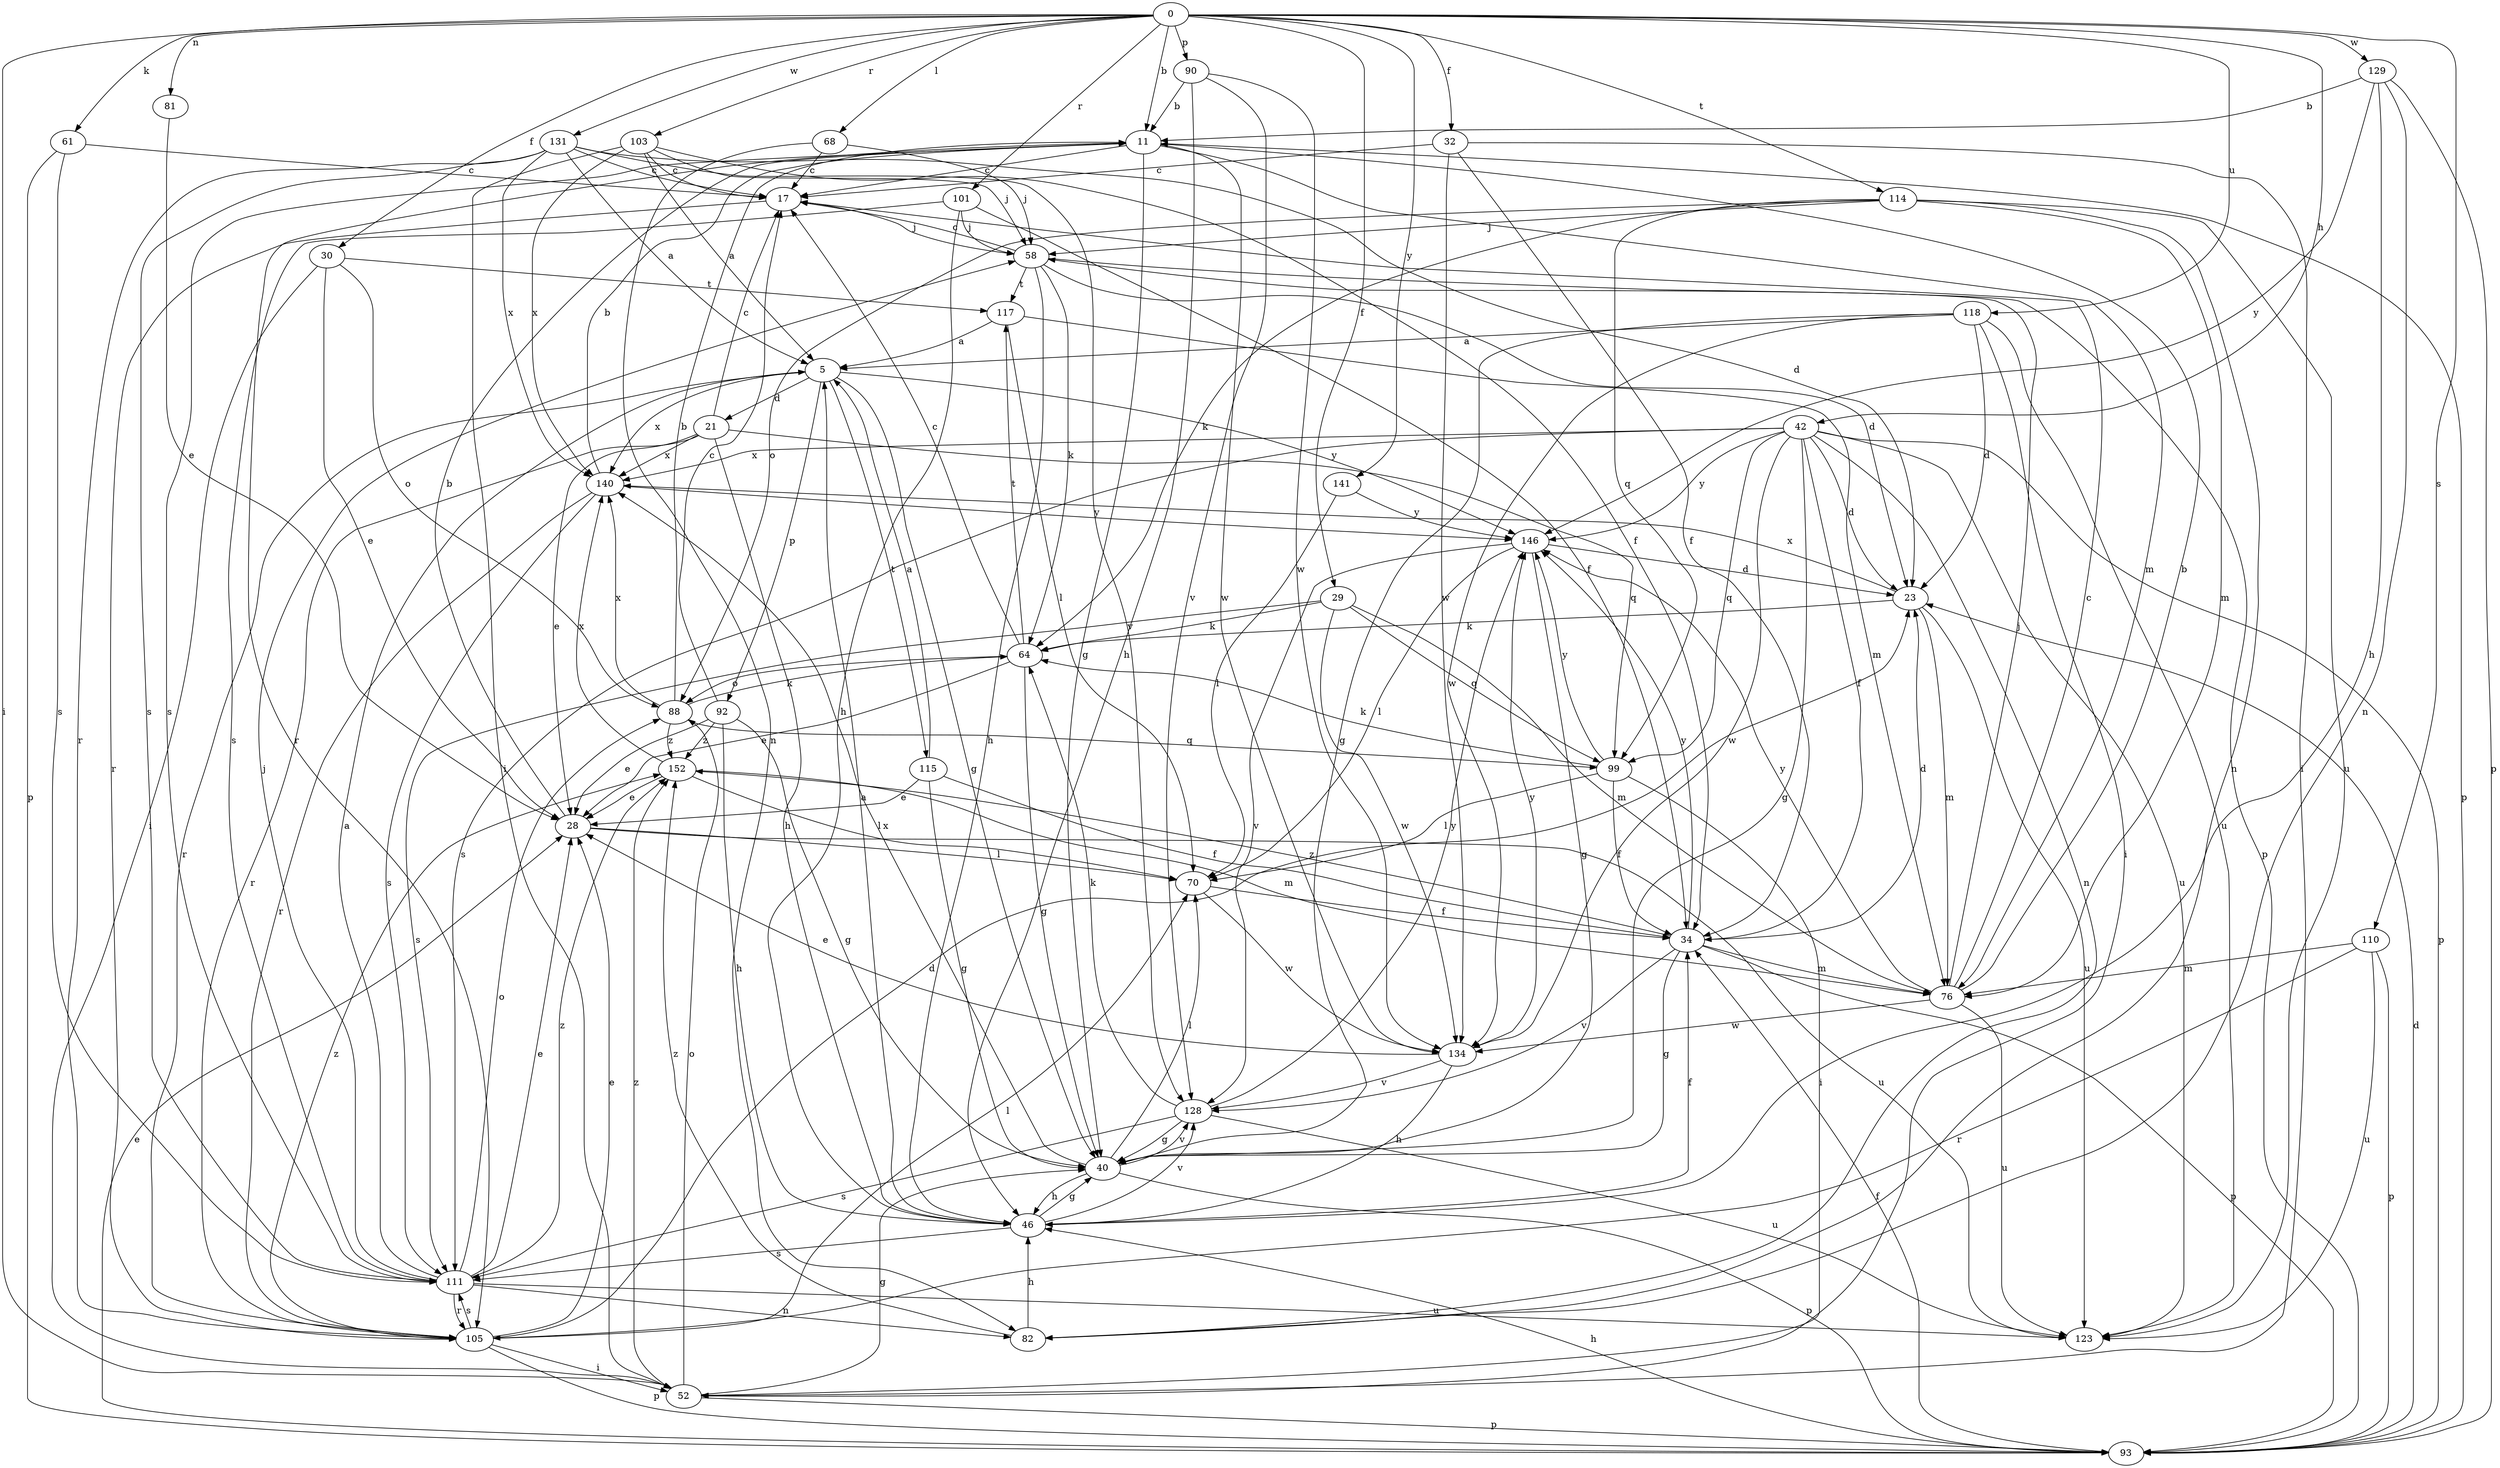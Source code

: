 strict digraph  {
0;
5;
11;
17;
21;
23;
28;
29;
30;
32;
34;
40;
42;
46;
52;
58;
61;
64;
68;
70;
76;
81;
82;
88;
90;
92;
93;
99;
101;
103;
105;
110;
111;
114;
115;
117;
118;
123;
128;
129;
131;
134;
140;
141;
146;
152;
0 -> 11  [label=b];
0 -> 29  [label=f];
0 -> 30  [label=f];
0 -> 32  [label=f];
0 -> 42  [label=h];
0 -> 52  [label=i];
0 -> 61  [label=k];
0 -> 68  [label=l];
0 -> 81  [label=n];
0 -> 90  [label=p];
0 -> 101  [label=r];
0 -> 103  [label=r];
0 -> 110  [label=s];
0 -> 114  [label=t];
0 -> 118  [label=u];
0 -> 129  [label=w];
0 -> 131  [label=w];
0 -> 141  [label=y];
5 -> 21  [label=d];
5 -> 40  [label=g];
5 -> 92  [label=p];
5 -> 105  [label=r];
5 -> 115  [label=t];
5 -> 140  [label=x];
5 -> 146  [label=y];
11 -> 17  [label=c];
11 -> 40  [label=g];
11 -> 76  [label=m];
11 -> 93  [label=p];
11 -> 105  [label=r];
11 -> 111  [label=s];
11 -> 134  [label=w];
17 -> 58  [label=j];
17 -> 105  [label=r];
21 -> 17  [label=c];
21 -> 28  [label=e];
21 -> 46  [label=h];
21 -> 99  [label=q];
21 -> 105  [label=r];
21 -> 140  [label=x];
23 -> 64  [label=k];
23 -> 76  [label=m];
23 -> 123  [label=u];
23 -> 140  [label=x];
28 -> 11  [label=b];
28 -> 70  [label=l];
28 -> 123  [label=u];
29 -> 64  [label=k];
29 -> 76  [label=m];
29 -> 99  [label=q];
29 -> 111  [label=s];
29 -> 134  [label=w];
30 -> 28  [label=e];
30 -> 52  [label=i];
30 -> 88  [label=o];
30 -> 117  [label=t];
32 -> 17  [label=c];
32 -> 34  [label=f];
32 -> 52  [label=i];
32 -> 134  [label=w];
34 -> 23  [label=d];
34 -> 40  [label=g];
34 -> 76  [label=m];
34 -> 93  [label=p];
34 -> 128  [label=v];
34 -> 146  [label=y];
34 -> 152  [label=z];
40 -> 46  [label=h];
40 -> 70  [label=l];
40 -> 93  [label=p];
40 -> 128  [label=v];
40 -> 140  [label=x];
42 -> 23  [label=d];
42 -> 34  [label=f];
42 -> 40  [label=g];
42 -> 82  [label=n];
42 -> 93  [label=p];
42 -> 99  [label=q];
42 -> 111  [label=s];
42 -> 123  [label=u];
42 -> 134  [label=w];
42 -> 140  [label=x];
42 -> 146  [label=y];
46 -> 5  [label=a];
46 -> 34  [label=f];
46 -> 40  [label=g];
46 -> 111  [label=s];
46 -> 128  [label=v];
52 -> 40  [label=g];
52 -> 88  [label=o];
52 -> 93  [label=p];
52 -> 152  [label=z];
58 -> 17  [label=c];
58 -> 23  [label=d];
58 -> 46  [label=h];
58 -> 64  [label=k];
58 -> 93  [label=p];
58 -> 117  [label=t];
61 -> 17  [label=c];
61 -> 93  [label=p];
61 -> 111  [label=s];
64 -> 17  [label=c];
64 -> 28  [label=e];
64 -> 40  [label=g];
64 -> 88  [label=o];
64 -> 117  [label=t];
68 -> 17  [label=c];
68 -> 58  [label=j];
68 -> 82  [label=n];
70 -> 34  [label=f];
70 -> 134  [label=w];
76 -> 11  [label=b];
76 -> 17  [label=c];
76 -> 58  [label=j];
76 -> 123  [label=u];
76 -> 134  [label=w];
76 -> 146  [label=y];
81 -> 28  [label=e];
82 -> 46  [label=h];
82 -> 152  [label=z];
88 -> 11  [label=b];
88 -> 64  [label=k];
88 -> 99  [label=q];
88 -> 140  [label=x];
88 -> 152  [label=z];
90 -> 11  [label=b];
90 -> 46  [label=h];
90 -> 128  [label=v];
90 -> 134  [label=w];
92 -> 17  [label=c];
92 -> 28  [label=e];
92 -> 40  [label=g];
92 -> 46  [label=h];
92 -> 152  [label=z];
93 -> 23  [label=d];
93 -> 28  [label=e];
93 -> 34  [label=f];
93 -> 46  [label=h];
99 -> 34  [label=f];
99 -> 52  [label=i];
99 -> 64  [label=k];
99 -> 70  [label=l];
99 -> 146  [label=y];
101 -> 34  [label=f];
101 -> 46  [label=h];
101 -> 58  [label=j];
101 -> 111  [label=s];
103 -> 5  [label=a];
103 -> 17  [label=c];
103 -> 34  [label=f];
103 -> 52  [label=i];
103 -> 58  [label=j];
103 -> 140  [label=x];
105 -> 23  [label=d];
105 -> 28  [label=e];
105 -> 52  [label=i];
105 -> 70  [label=l];
105 -> 93  [label=p];
105 -> 111  [label=s];
105 -> 152  [label=z];
110 -> 76  [label=m];
110 -> 93  [label=p];
110 -> 105  [label=r];
110 -> 123  [label=u];
111 -> 5  [label=a];
111 -> 28  [label=e];
111 -> 58  [label=j];
111 -> 82  [label=n];
111 -> 88  [label=o];
111 -> 105  [label=r];
111 -> 123  [label=u];
111 -> 152  [label=z];
114 -> 58  [label=j];
114 -> 64  [label=k];
114 -> 76  [label=m];
114 -> 82  [label=n];
114 -> 88  [label=o];
114 -> 99  [label=q];
114 -> 123  [label=u];
115 -> 5  [label=a];
115 -> 28  [label=e];
115 -> 34  [label=f];
115 -> 40  [label=g];
117 -> 5  [label=a];
117 -> 70  [label=l];
117 -> 76  [label=m];
118 -> 5  [label=a];
118 -> 23  [label=d];
118 -> 40  [label=g];
118 -> 52  [label=i];
118 -> 123  [label=u];
118 -> 134  [label=w];
128 -> 40  [label=g];
128 -> 64  [label=k];
128 -> 111  [label=s];
128 -> 123  [label=u];
128 -> 146  [label=y];
129 -> 11  [label=b];
129 -> 46  [label=h];
129 -> 82  [label=n];
129 -> 93  [label=p];
129 -> 146  [label=y];
131 -> 5  [label=a];
131 -> 17  [label=c];
131 -> 23  [label=d];
131 -> 105  [label=r];
131 -> 111  [label=s];
131 -> 128  [label=v];
131 -> 140  [label=x];
134 -> 28  [label=e];
134 -> 46  [label=h];
134 -> 128  [label=v];
134 -> 146  [label=y];
140 -> 11  [label=b];
140 -> 105  [label=r];
140 -> 111  [label=s];
140 -> 146  [label=y];
141 -> 70  [label=l];
141 -> 146  [label=y];
146 -> 23  [label=d];
146 -> 40  [label=g];
146 -> 70  [label=l];
146 -> 128  [label=v];
152 -> 28  [label=e];
152 -> 70  [label=l];
152 -> 76  [label=m];
152 -> 140  [label=x];
}

